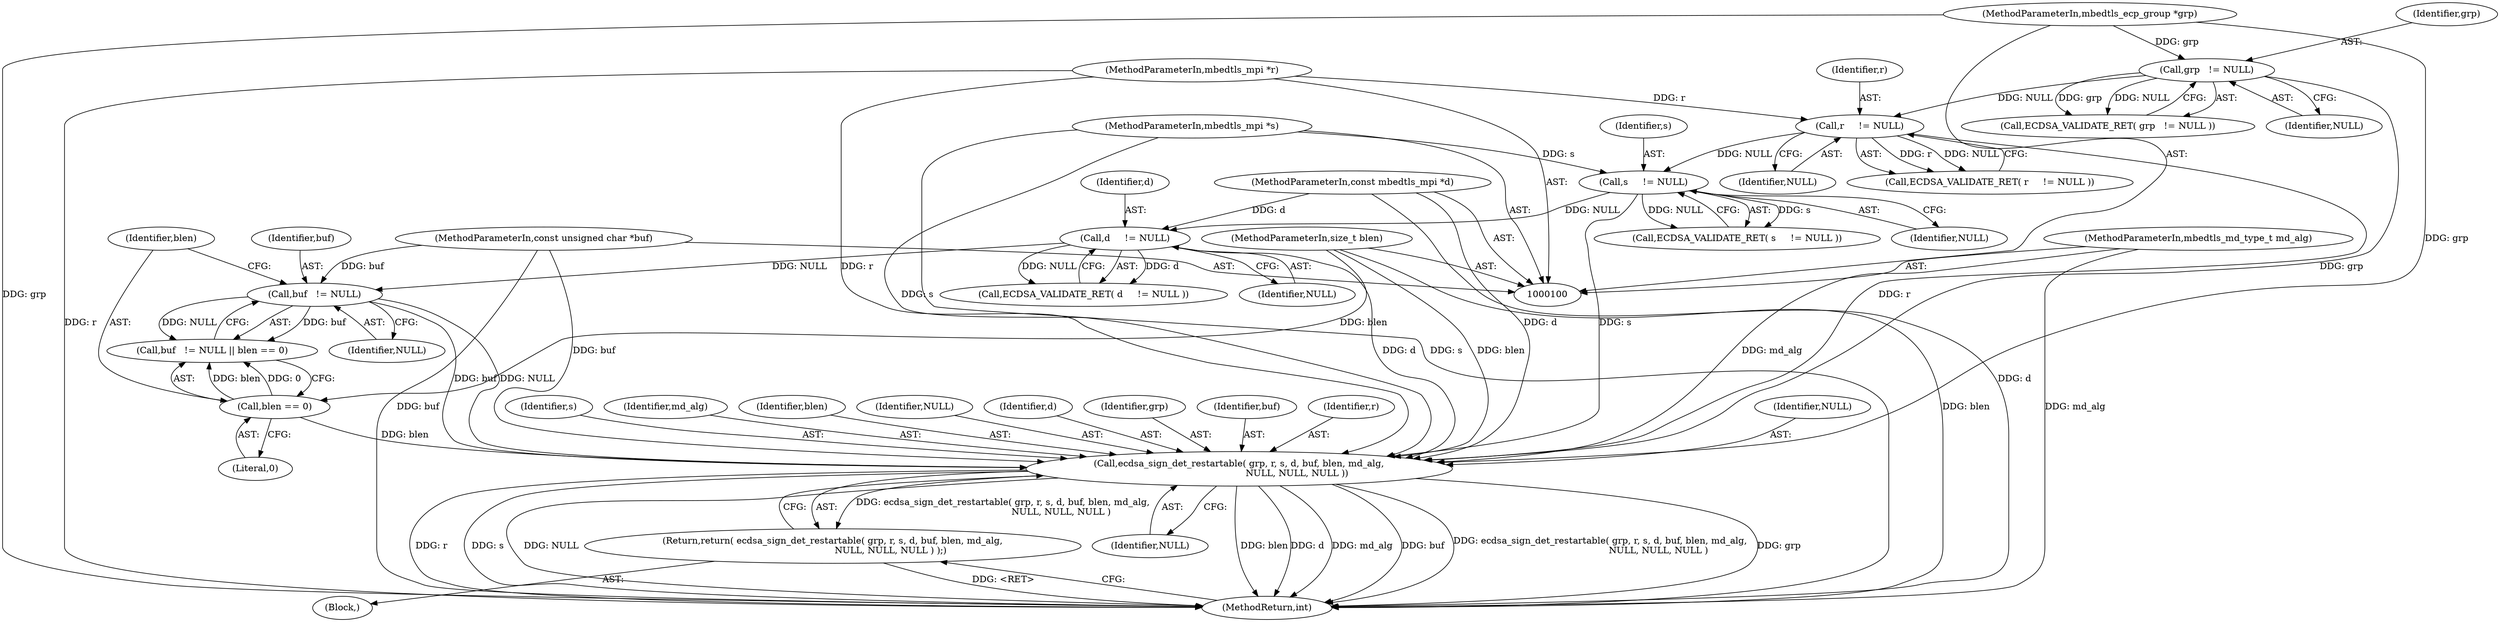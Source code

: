digraph "0_mbedtls_33f66ba6fd234114aa37f0209dac031bb2870a9b_2@pointer" {
"1000134" [label="(Call,ecdsa_sign_det_restartable( grp, r, s, d, buf, blen, md_alg,\n                                        NULL, NULL, NULL ))"];
"1000110" [label="(Call,grp   != NULL)"];
"1000101" [label="(MethodParameterIn,mbedtls_ecp_group *grp)"];
"1000114" [label="(Call,r     != NULL)"];
"1000102" [label="(MethodParameterIn,mbedtls_mpi *r)"];
"1000118" [label="(Call,s     != NULL)"];
"1000103" [label="(MethodParameterIn,mbedtls_mpi *s)"];
"1000122" [label="(Call,d     != NULL)"];
"1000104" [label="(MethodParameterIn,const mbedtls_mpi *d)"];
"1000127" [label="(Call,buf   != NULL)"];
"1000105" [label="(MethodParameterIn,const unsigned char *buf)"];
"1000130" [label="(Call,blen == 0)"];
"1000106" [label="(MethodParameterIn,size_t blen)"];
"1000107" [label="(MethodParameterIn,mbedtls_md_type_t md_alg)"];
"1000133" [label="(Return,return( ecdsa_sign_det_restartable( grp, r, s, d, buf, blen, md_alg,\n                                        NULL, NULL, NULL ) );)"];
"1000133" [label="(Return,return( ecdsa_sign_det_restartable( grp, r, s, d, buf, blen, md_alg,\n                                        NULL, NULL, NULL ) );)"];
"1000143" [label="(Identifier,NULL)"];
"1000116" [label="(Identifier,NULL)"];
"1000124" [label="(Identifier,NULL)"];
"1000114" [label="(Call,r     != NULL)"];
"1000137" [label="(Identifier,s)"];
"1000128" [label="(Identifier,buf)"];
"1000141" [label="(Identifier,md_alg)"];
"1000134" [label="(Call,ecdsa_sign_det_restartable( grp, r, s, d, buf, blen, md_alg,\n                                        NULL, NULL, NULL ))"];
"1000118" [label="(Call,s     != NULL)"];
"1000123" [label="(Identifier,d)"];
"1000115" [label="(Identifier,r)"];
"1000119" [label="(Identifier,s)"];
"1000140" [label="(Identifier,blen)"];
"1000142" [label="(Identifier,NULL)"];
"1000110" [label="(Call,grp   != NULL)"];
"1000105" [label="(MethodParameterIn,const unsigned char *buf)"];
"1000120" [label="(Identifier,NULL)"];
"1000145" [label="(MethodReturn,int)"];
"1000129" [label="(Identifier,NULL)"];
"1000138" [label="(Identifier,d)"];
"1000127" [label="(Call,buf   != NULL)"];
"1000108" [label="(Block,)"];
"1000126" [label="(Call,buf   != NULL || blen == 0)"];
"1000144" [label="(Identifier,NULL)"];
"1000130" [label="(Call,blen == 0)"];
"1000117" [label="(Call,ECDSA_VALIDATE_RET( s     != NULL ))"];
"1000107" [label="(MethodParameterIn,mbedtls_md_type_t md_alg)"];
"1000135" [label="(Identifier,grp)"];
"1000103" [label="(MethodParameterIn,mbedtls_mpi *s)"];
"1000106" [label="(MethodParameterIn,size_t blen)"];
"1000112" [label="(Identifier,NULL)"];
"1000111" [label="(Identifier,grp)"];
"1000121" [label="(Call,ECDSA_VALIDATE_RET( d     != NULL ))"];
"1000101" [label="(MethodParameterIn,mbedtls_ecp_group *grp)"];
"1000139" [label="(Identifier,buf)"];
"1000102" [label="(MethodParameterIn,mbedtls_mpi *r)"];
"1000113" [label="(Call,ECDSA_VALIDATE_RET( r     != NULL ))"];
"1000109" [label="(Call,ECDSA_VALIDATE_RET( grp   != NULL ))"];
"1000132" [label="(Literal,0)"];
"1000122" [label="(Call,d     != NULL)"];
"1000131" [label="(Identifier,blen)"];
"1000104" [label="(MethodParameterIn,const mbedtls_mpi *d)"];
"1000136" [label="(Identifier,r)"];
"1000134" -> "1000133"  [label="AST: "];
"1000134" -> "1000144"  [label="CFG: "];
"1000135" -> "1000134"  [label="AST: "];
"1000136" -> "1000134"  [label="AST: "];
"1000137" -> "1000134"  [label="AST: "];
"1000138" -> "1000134"  [label="AST: "];
"1000139" -> "1000134"  [label="AST: "];
"1000140" -> "1000134"  [label="AST: "];
"1000141" -> "1000134"  [label="AST: "];
"1000142" -> "1000134"  [label="AST: "];
"1000143" -> "1000134"  [label="AST: "];
"1000144" -> "1000134"  [label="AST: "];
"1000133" -> "1000134"  [label="CFG: "];
"1000134" -> "1000145"  [label="DDG: NULL"];
"1000134" -> "1000145"  [label="DDG: blen"];
"1000134" -> "1000145"  [label="DDG: d"];
"1000134" -> "1000145"  [label="DDG: md_alg"];
"1000134" -> "1000145"  [label="DDG: buf"];
"1000134" -> "1000145"  [label="DDG: ecdsa_sign_det_restartable( grp, r, s, d, buf, blen, md_alg,\n                                        NULL, NULL, NULL )"];
"1000134" -> "1000145"  [label="DDG: grp"];
"1000134" -> "1000145"  [label="DDG: r"];
"1000134" -> "1000145"  [label="DDG: s"];
"1000134" -> "1000133"  [label="DDG: ecdsa_sign_det_restartable( grp, r, s, d, buf, blen, md_alg,\n                                        NULL, NULL, NULL )"];
"1000110" -> "1000134"  [label="DDG: grp"];
"1000101" -> "1000134"  [label="DDG: grp"];
"1000114" -> "1000134"  [label="DDG: r"];
"1000102" -> "1000134"  [label="DDG: r"];
"1000118" -> "1000134"  [label="DDG: s"];
"1000103" -> "1000134"  [label="DDG: s"];
"1000122" -> "1000134"  [label="DDG: d"];
"1000104" -> "1000134"  [label="DDG: d"];
"1000127" -> "1000134"  [label="DDG: buf"];
"1000127" -> "1000134"  [label="DDG: NULL"];
"1000105" -> "1000134"  [label="DDG: buf"];
"1000130" -> "1000134"  [label="DDG: blen"];
"1000106" -> "1000134"  [label="DDG: blen"];
"1000107" -> "1000134"  [label="DDG: md_alg"];
"1000110" -> "1000109"  [label="AST: "];
"1000110" -> "1000112"  [label="CFG: "];
"1000111" -> "1000110"  [label="AST: "];
"1000112" -> "1000110"  [label="AST: "];
"1000109" -> "1000110"  [label="CFG: "];
"1000110" -> "1000109"  [label="DDG: grp"];
"1000110" -> "1000109"  [label="DDG: NULL"];
"1000101" -> "1000110"  [label="DDG: grp"];
"1000110" -> "1000114"  [label="DDG: NULL"];
"1000101" -> "1000100"  [label="AST: "];
"1000101" -> "1000145"  [label="DDG: grp"];
"1000114" -> "1000113"  [label="AST: "];
"1000114" -> "1000116"  [label="CFG: "];
"1000115" -> "1000114"  [label="AST: "];
"1000116" -> "1000114"  [label="AST: "];
"1000113" -> "1000114"  [label="CFG: "];
"1000114" -> "1000113"  [label="DDG: r"];
"1000114" -> "1000113"  [label="DDG: NULL"];
"1000102" -> "1000114"  [label="DDG: r"];
"1000114" -> "1000118"  [label="DDG: NULL"];
"1000102" -> "1000100"  [label="AST: "];
"1000102" -> "1000145"  [label="DDG: r"];
"1000118" -> "1000117"  [label="AST: "];
"1000118" -> "1000120"  [label="CFG: "];
"1000119" -> "1000118"  [label="AST: "];
"1000120" -> "1000118"  [label="AST: "];
"1000117" -> "1000118"  [label="CFG: "];
"1000118" -> "1000117"  [label="DDG: s"];
"1000118" -> "1000117"  [label="DDG: NULL"];
"1000103" -> "1000118"  [label="DDG: s"];
"1000118" -> "1000122"  [label="DDG: NULL"];
"1000103" -> "1000100"  [label="AST: "];
"1000103" -> "1000145"  [label="DDG: s"];
"1000122" -> "1000121"  [label="AST: "];
"1000122" -> "1000124"  [label="CFG: "];
"1000123" -> "1000122"  [label="AST: "];
"1000124" -> "1000122"  [label="AST: "];
"1000121" -> "1000122"  [label="CFG: "];
"1000122" -> "1000121"  [label="DDG: d"];
"1000122" -> "1000121"  [label="DDG: NULL"];
"1000104" -> "1000122"  [label="DDG: d"];
"1000122" -> "1000127"  [label="DDG: NULL"];
"1000104" -> "1000100"  [label="AST: "];
"1000104" -> "1000145"  [label="DDG: d"];
"1000127" -> "1000126"  [label="AST: "];
"1000127" -> "1000129"  [label="CFG: "];
"1000128" -> "1000127"  [label="AST: "];
"1000129" -> "1000127"  [label="AST: "];
"1000131" -> "1000127"  [label="CFG: "];
"1000126" -> "1000127"  [label="CFG: "];
"1000127" -> "1000126"  [label="DDG: buf"];
"1000127" -> "1000126"  [label="DDG: NULL"];
"1000105" -> "1000127"  [label="DDG: buf"];
"1000105" -> "1000100"  [label="AST: "];
"1000105" -> "1000145"  [label="DDG: buf"];
"1000130" -> "1000126"  [label="AST: "];
"1000130" -> "1000132"  [label="CFG: "];
"1000131" -> "1000130"  [label="AST: "];
"1000132" -> "1000130"  [label="AST: "];
"1000126" -> "1000130"  [label="CFG: "];
"1000130" -> "1000126"  [label="DDG: blen"];
"1000130" -> "1000126"  [label="DDG: 0"];
"1000106" -> "1000130"  [label="DDG: blen"];
"1000106" -> "1000100"  [label="AST: "];
"1000106" -> "1000145"  [label="DDG: blen"];
"1000107" -> "1000100"  [label="AST: "];
"1000107" -> "1000145"  [label="DDG: md_alg"];
"1000133" -> "1000108"  [label="AST: "];
"1000145" -> "1000133"  [label="CFG: "];
"1000133" -> "1000145"  [label="DDG: <RET>"];
}
